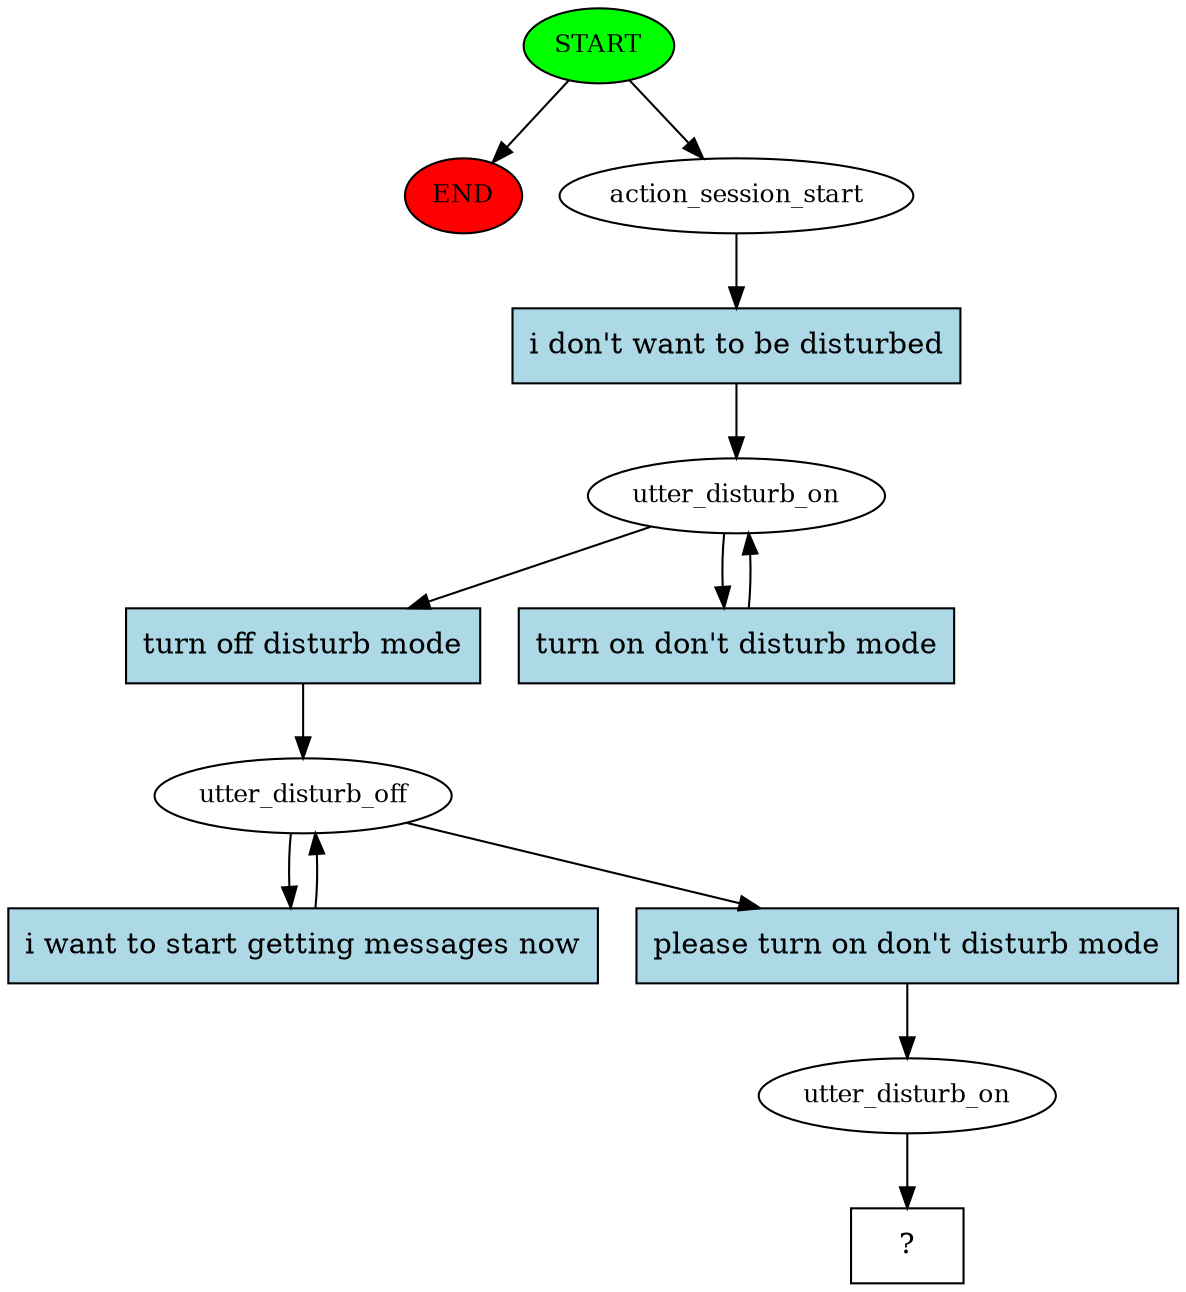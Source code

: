 digraph  {
0 [class="start active", fillcolor=green, fontsize=12, label=START, style=filled];
"-1" [class=end, fillcolor=red, fontsize=12, label=END, style=filled];
1 [class=active, fontsize=12, label=action_session_start];
2 [class=active, fontsize=12, label=utter_disturb_on];
4 [class=active, fontsize=12, label=utter_disturb_off];
8 [class=active, fontsize=12, label=utter_disturb_on];
9 [class="intent dashed active", label="  ?  ", shape=rect];
10 [class="intent active", fillcolor=lightblue, label="i don't want to be disturbed", shape=rect, style=filled];
11 [class="intent active", fillcolor=lightblue, label="turn off disturb mode", shape=rect, style=filled];
12 [class="intent active", fillcolor=lightblue, label="turn on don't disturb mode", shape=rect, style=filled];
13 [class="intent active", fillcolor=lightblue, label="i want to start getting messages now", shape=rect, style=filled];
14 [class="intent active", fillcolor=lightblue, label="please turn on don't disturb mode", shape=rect, style=filled];
0 -> "-1"  [class="", key=NONE, label=""];
0 -> 1  [class=active, key=NONE, label=""];
1 -> 10  [class=active, key=0];
2 -> 11  [class=active, key=0];
2 -> 12  [class=active, key=0];
4 -> 13  [class=active, key=0];
4 -> 14  [class=active, key=0];
8 -> 9  [class=active, key=NONE, label=""];
10 -> 2  [class=active, key=0];
11 -> 4  [class=active, key=0];
12 -> 2  [class=active, key=0];
13 -> 4  [class=active, key=0];
14 -> 8  [class=active, key=0];
}
